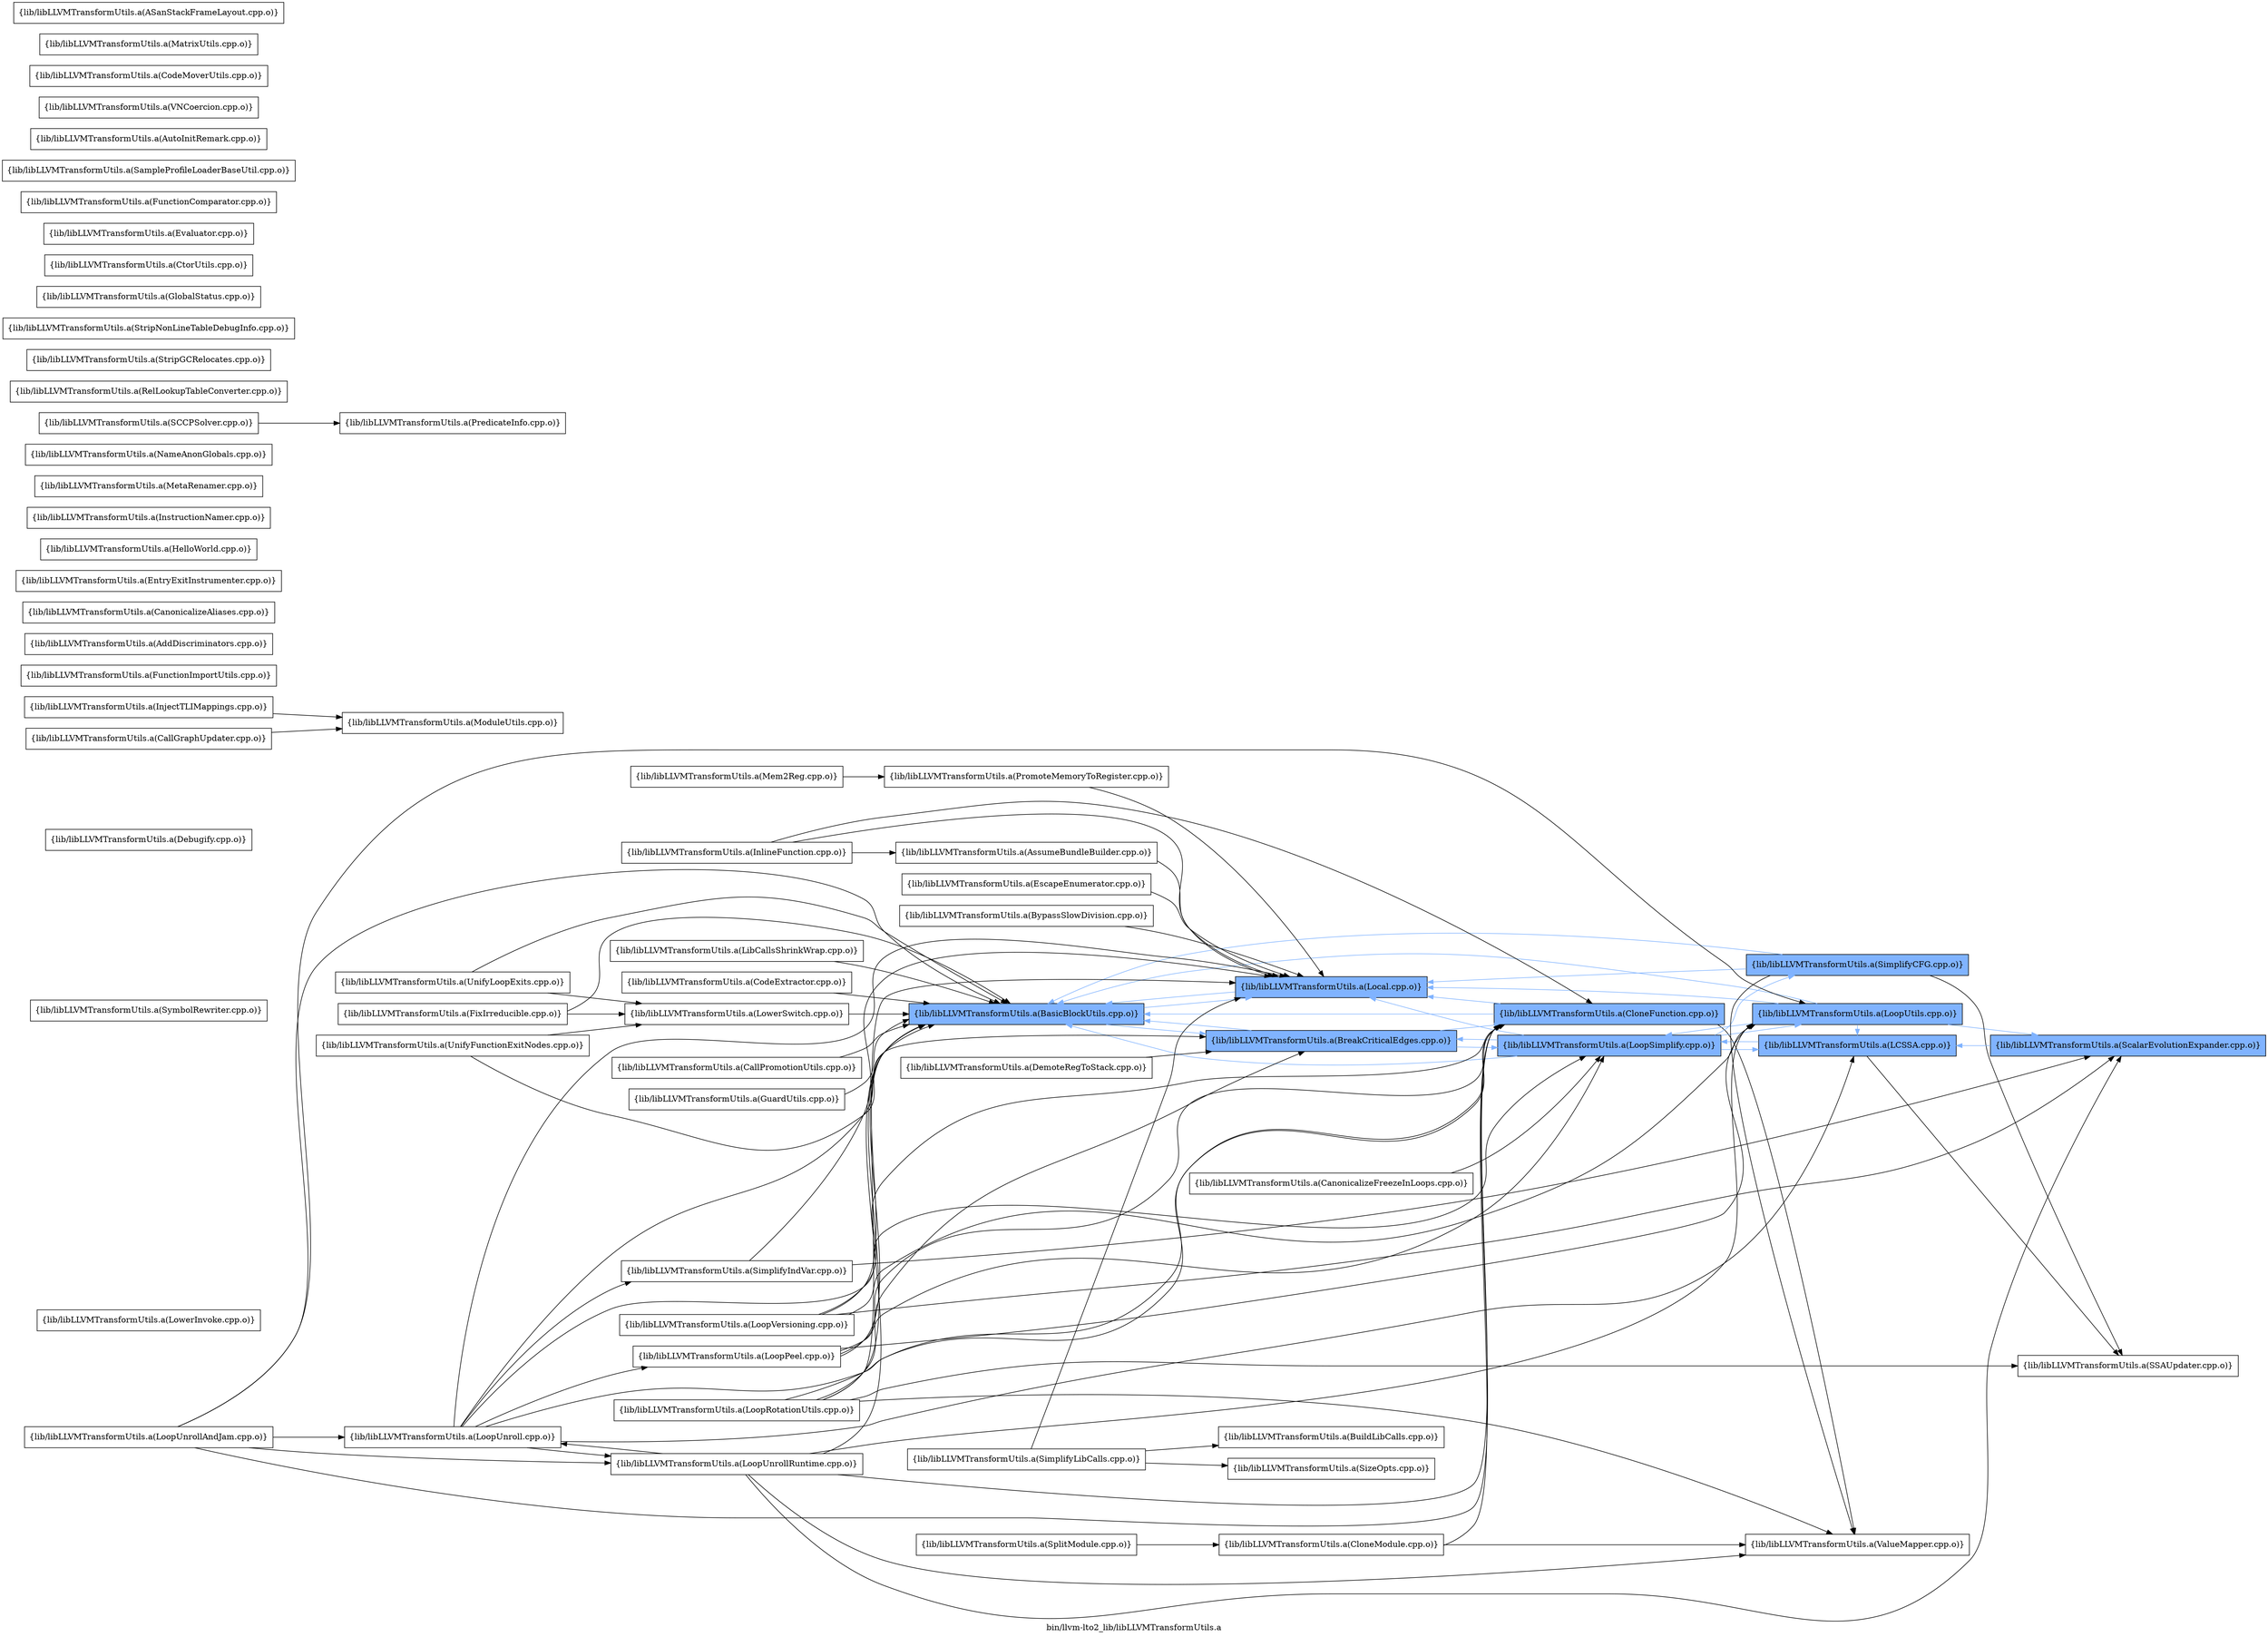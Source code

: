 digraph "bin/llvm-lto2_lib/libLLVMTransformUtils.a" {
	label="bin/llvm-lto2_lib/libLLVMTransformUtils.a";
	rankdir=LR;
	{ rank=same; Node0x55c4b18902e8;  }
	{ rank=same; Node0x55c4b18852f8; Node0x55c4b188cfa8;  }
	{ rank=same; Node0x55c4b18884f8; Node0x55c4b187c1f8;  }
	{ rank=same; Node0x55c4b1885118; Node0x55c4b188c9b8; Node0x55c4b1896968; Node0x55c4b1888458;  }

	Node0x55c4b18902e8 [shape=record,shape=box,group=1,style=filled,fillcolor="0.600000 0.5 1",label="{lib/libLLVMTransformUtils.a(BasicBlockUtils.cpp.o)}"];
	Node0x55c4b18902e8 -> Node0x55c4b18852f8[color="0.600000 0.5 1"];
	Node0x55c4b18902e8 -> Node0x55c4b188cfa8[color="0.600000 0.5 1"];
	Node0x55c4b188cfa8 [shape=record,shape=box,group=1,style=filled,fillcolor="0.600000 0.5 1",label="{lib/libLLVMTransformUtils.a(Local.cpp.o)}"];
	Node0x55c4b188cfa8 -> Node0x55c4b18902e8[color="0.600000 0.5 1"];
	Node0x55c4b18871e8 [shape=record,shape=box,group=0,label="{lib/libLLVMTransformUtils.a(SizeOpts.cpp.o)}"];
	Node0x55c4b1887cd8 [shape=record,shape=box,group=0,label="{lib/libLLVMTransformUtils.a(CanonicalizeFreezeInLoops.cpp.o)}"];
	Node0x55c4b1887cd8 -> Node0x55c4b187c1f8;
	Node0x55c4b1898358 [shape=record,shape=box,group=0,label="{lib/libLLVMTransformUtils.a(LowerInvoke.cpp.o)}"];
	Node0x55c4b188d728 [shape=record,shape=box,group=0,label="{lib/libLLVMTransformUtils.a(SymbolRewriter.cpp.o)}"];
	Node0x55c4b18852f8 [shape=record,shape=box,group=1,style=filled,fillcolor="0.600000 0.5 1",label="{lib/libLLVMTransformUtils.a(BreakCriticalEdges.cpp.o)}"];
	Node0x55c4b18852f8 -> Node0x55c4b18902e8[color="0.600000 0.5 1"];
	Node0x55c4b18852f8 -> Node0x55c4b18884f8[color="0.600000 0.5 1"];
	Node0x55c4b18852f8 -> Node0x55c4b187c1f8[color="0.600000 0.5 1"];
	Node0x55c4b1886248 [shape=record,shape=box,group=0,label="{lib/libLLVMTransformUtils.a(BypassSlowDivision.cpp.o)}"];
	Node0x55c4b1886248 -> Node0x55c4b188cfa8;
	Node0x55c4b1888368 [shape=record,shape=box,group=0,label="{lib/libLLVMTransformUtils.a(SimplifyLibCalls.cpp.o)}"];
	Node0x55c4b1888368 -> Node0x55c4b1885ac8;
	Node0x55c4b1888368 -> Node0x55c4b188cfa8;
	Node0x55c4b1888368 -> Node0x55c4b18871e8;
	Node0x55c4b1881bf8 [shape=record,shape=box,group=0,label="{lib/libLLVMTransformUtils.a(Debugify.cpp.o)}"];
	Node0x55c4b1888458 [shape=record,shape=box,group=1,style=filled,fillcolor="0.600000 0.5 1",label="{lib/libLLVMTransformUtils.a(SimplifyCFG.cpp.o)}"];
	Node0x55c4b1888458 -> Node0x55c4b18902e8[color="0.600000 0.5 1"];
	Node0x55c4b1888458 -> Node0x55c4b188cfa8[color="0.600000 0.5 1"];
	Node0x55c4b1888458 -> Node0x55c4b188a118;
	Node0x55c4b1888458 -> Node0x55c4b1885118;
	Node0x55c4b188c9b8 [shape=record,shape=box,group=1,style=filled,fillcolor="0.600000 0.5 1",label="{lib/libLLVMTransformUtils.a(LCSSA.cpp.o)}"];
	Node0x55c4b188c9b8 -> Node0x55c4b187c1f8[color="0.600000 0.5 1"];
	Node0x55c4b188c9b8 -> Node0x55c4b188a118;
	Node0x55c4b187c1f8 [shape=record,shape=box,group=1,style=filled,fillcolor="0.600000 0.5 1",label="{lib/libLLVMTransformUtils.a(LoopSimplify.cpp.o)}"];
	Node0x55c4b187c1f8 -> Node0x55c4b18902e8[color="0.600000 0.5 1"];
	Node0x55c4b187c1f8 -> Node0x55c4b18852f8[color="0.600000 0.5 1"];
	Node0x55c4b187c1f8 -> Node0x55c4b188c9b8[color="0.600000 0.5 1"];
	Node0x55c4b187c1f8 -> Node0x55c4b188cfa8[color="0.600000 0.5 1"];
	Node0x55c4b187c1f8 -> Node0x55c4b1896968[color="0.600000 0.5 1"];
	Node0x55c4b187c1f8 -> Node0x55c4b1888458[color="0.600000 0.5 1"];
	Node0x55c4b188b248 [shape=record,shape=box,group=1,style=filled,fillcolor="0.600000 0.5 1",label="{lib/libLLVMTransformUtils.a(ScalarEvolutionExpander.cpp.o)}"];
	Node0x55c4b188b248 -> Node0x55c4b188c9b8[color="0.600000 0.5 1"];
	Node0x55c4b188a258 [shape=record,shape=box,group=0,label="{lib/libLLVMTransformUtils.a(InlineFunction.cpp.o)}"];
	Node0x55c4b188a258 -> Node0x55c4b18906f8;
	Node0x55c4b188a258 -> Node0x55c4b18884f8;
	Node0x55c4b188a258 -> Node0x55c4b188cfa8;
	Node0x55c4b18813d8 [shape=record,shape=box,group=0,label="{lib/libLLVMTransformUtils.a(DemoteRegToStack.cpp.o)}"];
	Node0x55c4b18813d8 -> Node0x55c4b18852f8;
	Node0x55c4b1880848 [shape=record,shape=box,group=0,label="{lib/libLLVMTransformUtils.a(EscapeEnumerator.cpp.o)}"];
	Node0x55c4b1880848 -> Node0x55c4b188cfa8;
	Node0x55c4b1870948 [shape=record,shape=box,group=0,label="{lib/libLLVMTransformUtils.a(ModuleUtils.cpp.o)}"];
	Node0x55c4b1896968 [shape=record,shape=box,group=1,style=filled,fillcolor="0.600000 0.5 1",label="{lib/libLLVMTransformUtils.a(LoopUtils.cpp.o)}"];
	Node0x55c4b1896968 -> Node0x55c4b18902e8[color="0.600000 0.5 1"];
	Node0x55c4b1896968 -> Node0x55c4b188c9b8[color="0.600000 0.5 1"];
	Node0x55c4b1896968 -> Node0x55c4b188cfa8[color="0.600000 0.5 1"];
	Node0x55c4b1896968 -> Node0x55c4b187c1f8[color="0.600000 0.5 1"];
	Node0x55c4b1896968 -> Node0x55c4b188b248[color="0.600000 0.5 1"];
	Node0x55c4b18884f8 [shape=record,shape=box,group=1,style=filled,fillcolor="0.600000 0.5 1",label="{lib/libLLVMTransformUtils.a(CloneFunction.cpp.o)}"];
	Node0x55c4b18884f8 -> Node0x55c4b18902e8[color="0.600000 0.5 1"];
	Node0x55c4b18884f8 -> Node0x55c4b188cfa8[color="0.600000 0.5 1"];
	Node0x55c4b18884f8 -> Node0x55c4b1885118;
	Node0x55c4b188a118 [shape=record,shape=box,group=0,label="{lib/libLLVMTransformUtils.a(SSAUpdater.cpp.o)}"];
	Node0x55c4b1885118 [shape=record,shape=box,group=0,label="{lib/libLLVMTransformUtils.a(ValueMapper.cpp.o)}"];
	Node0x55c4b188a6b8 [shape=record,shape=box,group=0,label="{lib/libLLVMTransformUtils.a(FunctionImportUtils.cpp.o)}"];
	Node0x55c4b188c4b8 [shape=record,shape=box,group=0,label="{lib/libLLVMTransformUtils.a(SplitModule.cpp.o)}"];
	Node0x55c4b188c4b8 -> Node0x55c4b188cb98;
	Node0x55c4b188f7f8 [shape=record,shape=box,group=0,label="{lib/libLLVMTransformUtils.a(AddDiscriminators.cpp.o)}"];
	Node0x55c4b18906f8 [shape=record,shape=box,group=0,label="{lib/libLLVMTransformUtils.a(AssumeBundleBuilder.cpp.o)}"];
	Node0x55c4b18906f8 -> Node0x55c4b188cfa8;
	Node0x55c4b18875f8 [shape=record,shape=box,group=0,label="{lib/libLLVMTransformUtils.a(CanonicalizeAliases.cpp.o)}"];
	Node0x55c4b1881158 [shape=record,shape=box,group=0,label="{lib/libLLVMTransformUtils.a(EntryExitInstrumenter.cpp.o)}"];
	Node0x55c4b18898a8 [shape=record,shape=box,group=0,label="{lib/libLLVMTransformUtils.a(FixIrreducible.cpp.o)}"];
	Node0x55c4b18898a8 -> Node0x55c4b18902e8;
	Node0x55c4b18898a8 -> Node0x55c4b1897c78;
	Node0x55c4b188bd88 [shape=record,shape=box,group=0,label="{lib/libLLVMTransformUtils.a(HelloWorld.cpp.o)}"];
	Node0x55c4b188d8b8 [shape=record,shape=box,group=0,label="{lib/libLLVMTransformUtils.a(InjectTLIMappings.cpp.o)}"];
	Node0x55c4b188d8b8 -> Node0x55c4b1870948;
	Node0x55c4b188e498 [shape=record,shape=box,group=0,label="{lib/libLLVMTransformUtils.a(InstructionNamer.cpp.o)}"];
	Node0x55c4b188c328 [shape=record,shape=box,group=0,label="{lib/libLLVMTransformUtils.a(LibCallsShrinkWrap.cpp.o)}"];
	Node0x55c4b188c328 -> Node0x55c4b18902e8;
	Node0x55c4b1896378 [shape=record,shape=box,group=0,label="{lib/libLLVMTransformUtils.a(LoopVersioning.cpp.o)}"];
	Node0x55c4b1896378 -> Node0x55c4b18902e8;
	Node0x55c4b1896378 -> Node0x55c4b18884f8;
	Node0x55c4b1896378 -> Node0x55c4b1896968;
	Node0x55c4b1896378 -> Node0x55c4b188b248;
	Node0x55c4b1897c78 [shape=record,shape=box,group=0,label="{lib/libLLVMTransformUtils.a(LowerSwitch.cpp.o)}"];
	Node0x55c4b1897c78 -> Node0x55c4b18902e8;
	Node0x55c4b1872248 [shape=record,shape=box,group=0,label="{lib/libLLVMTransformUtils.a(Mem2Reg.cpp.o)}"];
	Node0x55c4b1872248 -> Node0x55c4b188bb08;
	Node0x55c4b18729c8 [shape=record,shape=box,group=0,label="{lib/libLLVMTransformUtils.a(MetaRenamer.cpp.o)}"];
	Node0x55c4b18710c8 [shape=record,shape=box,group=0,label="{lib/libLLVMTransformUtils.a(NameAnonGlobals.cpp.o)}"];
	Node0x55c4b1871668 [shape=record,shape=box,group=0,label="{lib/libLLVMTransformUtils.a(PredicateInfo.cpp.o)}"];
	Node0x55c4b188bf18 [shape=record,shape=box,group=0,label="{lib/libLLVMTransformUtils.a(RelLookupTableConverter.cpp.o)}"];
	Node0x55c4b1889948 [shape=record,shape=box,group=0,label="{lib/libLLVMTransformUtils.a(StripGCRelocates.cpp.o)}"];
	Node0x55c4b188d368 [shape=record,shape=box,group=0,label="{lib/libLLVMTransformUtils.a(StripNonLineTableDebugInfo.cpp.o)}"];
	Node0x55c4b188dea8 [shape=record,shape=box,group=0,label="{lib/libLLVMTransformUtils.a(UnifyFunctionExitNodes.cpp.o)}"];
	Node0x55c4b188dea8 -> Node0x55c4b18852f8;
	Node0x55c4b188dea8 -> Node0x55c4b1897c78;
	Node0x55c4b188e678 [shape=record,shape=box,group=0,label="{lib/libLLVMTransformUtils.a(UnifyLoopExits.cpp.o)}"];
	Node0x55c4b188e678 -> Node0x55c4b18902e8;
	Node0x55c4b188e678 -> Node0x55c4b1897c78;
	Node0x55c4b188bb08 [shape=record,shape=box,group=0,label="{lib/libLLVMTransformUtils.a(PromoteMemoryToRegister.cpp.o)}"];
	Node0x55c4b188bb08 -> Node0x55c4b188cfa8;
	Node0x55c4b1886f18 [shape=record,shape=box,group=0,label="{lib/libLLVMTransformUtils.a(CallGraphUpdater.cpp.o)}"];
	Node0x55c4b1886f18 -> Node0x55c4b1870948;
	Node0x55c4b1888db8 [shape=record,shape=box,group=0,label="{lib/libLLVMTransformUtils.a(CodeExtractor.cpp.o)}"];
	Node0x55c4b1888db8 -> Node0x55c4b18902e8;
	Node0x55c4b188ad98 [shape=record,shape=box,group=0,label="{lib/libLLVMTransformUtils.a(GlobalStatus.cpp.o)}"];
	Node0x55c4b1889998 [shape=record,shape=box,group=0,label="{lib/libLLVMTransformUtils.a(CtorUtils.cpp.o)}"];
	Node0x55c4b187ff38 [shape=record,shape=box,group=0,label="{lib/libLLVMTransformUtils.a(Evaluator.cpp.o)}"];
	Node0x55c4b1885ac8 [shape=record,shape=box,group=0,label="{lib/libLLVMTransformUtils.a(BuildLibCalls.cpp.o)}"];
	Node0x55c4b18869c8 [shape=record,shape=box,group=0,label="{lib/libLLVMTransformUtils.a(CallPromotionUtils.cpp.o)}"];
	Node0x55c4b18869c8 -> Node0x55c4b18902e8;
	Node0x55c4b188a0c8 [shape=record,shape=box,group=0,label="{lib/libLLVMTransformUtils.a(FunctionComparator.cpp.o)}"];
	Node0x55c4b1889678 [shape=record,shape=box,group=0,label="{lib/libLLVMTransformUtils.a(SampleProfileLoaderBaseUtil.cpp.o)}"];
	Node0x55c4b1890f68 [shape=record,shape=box,group=0,label="{lib/libLLVMTransformUtils.a(AutoInitRemark.cpp.o)}"];
	Node0x55c4b188b658 [shape=record,shape=box,group=0,label="{lib/libLLVMTransformUtils.a(GuardUtils.cpp.o)}"];
	Node0x55c4b188b658 -> Node0x55c4b18902e8;
	Node0x55c4b1885348 [shape=record,shape=box,group=0,label="{lib/libLLVMTransformUtils.a(VNCoercion.cpp.o)}"];
	Node0x55c4b1887d78 [shape=record,shape=box,group=0,label="{lib/libLLVMTransformUtils.a(SimplifyIndVar.cpp.o)}"];
	Node0x55c4b1887d78 -> Node0x55c4b188cfa8;
	Node0x55c4b1887d78 -> Node0x55c4b188b248;
	Node0x55c4b18894e8 [shape=record,shape=box,group=0,label="{lib/libLLVMTransformUtils.a(CodeMoverUtils.cpp.o)}"];
	Node0x55c4b187c838 [shape=record,shape=box,group=0,label="{lib/libLLVMTransformUtils.a(LoopPeel.cpp.o)}"];
	Node0x55c4b187c838 -> Node0x55c4b18902e8;
	Node0x55c4b187c838 -> Node0x55c4b18884f8;
	Node0x55c4b187c838 -> Node0x55c4b187c1f8;
	Node0x55c4b187c838 -> Node0x55c4b1896968;
	Node0x55c4b187d0f8 [shape=record,shape=box,group=0,label="{lib/libLLVMTransformUtils.a(LoopRotationUtils.cpp.o)}"];
	Node0x55c4b187d0f8 -> Node0x55c4b18902e8;
	Node0x55c4b187d0f8 -> Node0x55c4b18852f8;
	Node0x55c4b187d0f8 -> Node0x55c4b18884f8;
	Node0x55c4b187d0f8 -> Node0x55c4b188cfa8;
	Node0x55c4b187d0f8 -> Node0x55c4b188a118;
	Node0x55c4b187d0f8 -> Node0x55c4b1885118;
	Node0x55c4b187b5c8 [shape=record,shape=box,group=0,label="{lib/libLLVMTransformUtils.a(LoopUnroll.cpp.o)}"];
	Node0x55c4b187b5c8 -> Node0x55c4b18902e8;
	Node0x55c4b187b5c8 -> Node0x55c4b18884f8;
	Node0x55c4b187b5c8 -> Node0x55c4b188c9b8;
	Node0x55c4b187b5c8 -> Node0x55c4b188cfa8;
	Node0x55c4b187b5c8 -> Node0x55c4b187c838;
	Node0x55c4b187b5c8 -> Node0x55c4b187c1f8;
	Node0x55c4b187b5c8 -> Node0x55c4b1897138;
	Node0x55c4b187b5c8 -> Node0x55c4b1887d78;
	Node0x55c4b187a8f8 [shape=record,shape=box,group=0,label="{lib/libLLVMTransformUtils.a(LoopUnrollAndJam.cpp.o)}"];
	Node0x55c4b187a8f8 -> Node0x55c4b18902e8;
	Node0x55c4b187a8f8 -> Node0x55c4b18884f8;
	Node0x55c4b187a8f8 -> Node0x55c4b187b5c8;
	Node0x55c4b187a8f8 -> Node0x55c4b1897138;
	Node0x55c4b187a8f8 -> Node0x55c4b1896968;
	Node0x55c4b1897548 [shape=record,shape=box,group=0,label="{lib/libLLVMTransformUtils.a(MatrixUtils.cpp.o)}"];
	Node0x55c4b188a618 [shape=record,shape=box,group=0,label="{lib/libLLVMTransformUtils.a(SCCPSolver.cpp.o)}"];
	Node0x55c4b188a618 -> Node0x55c4b1871668;
	Node0x55c4b188ead8 [shape=record,shape=box,group=0,label="{lib/libLLVMTransformUtils.a(ASanStackFrameLayout.cpp.o)}"];
	Node0x55c4b1897138 [shape=record,shape=box,group=0,label="{lib/libLLVMTransformUtils.a(LoopUnrollRuntime.cpp.o)}"];
	Node0x55c4b1897138 -> Node0x55c4b18902e8;
	Node0x55c4b1897138 -> Node0x55c4b18884f8;
	Node0x55c4b1897138 -> Node0x55c4b187b5c8;
	Node0x55c4b1897138 -> Node0x55c4b1896968;
	Node0x55c4b1897138 -> Node0x55c4b188b248;
	Node0x55c4b1897138 -> Node0x55c4b1885118;
	Node0x55c4b188cb98 [shape=record,shape=box,group=0,label="{lib/libLLVMTransformUtils.a(CloneModule.cpp.o)}"];
	Node0x55c4b188cb98 -> Node0x55c4b18884f8;
	Node0x55c4b188cb98 -> Node0x55c4b1885118;
}
